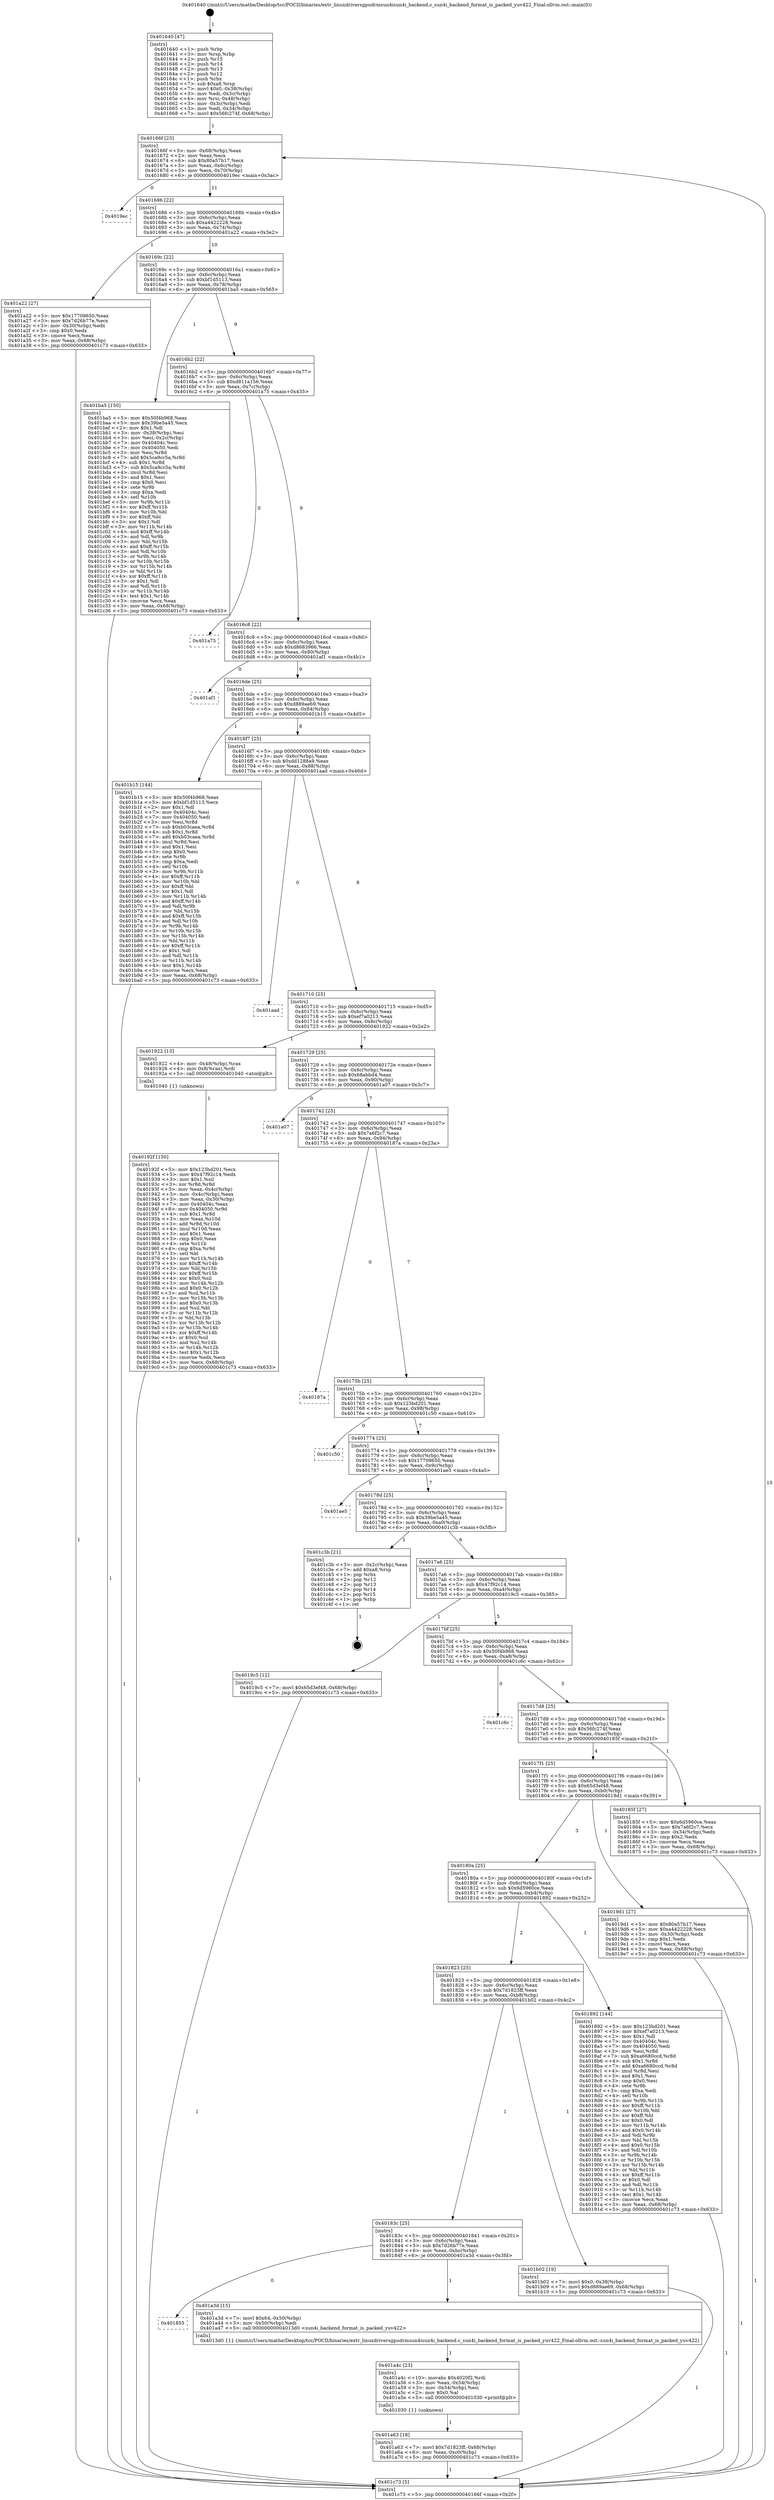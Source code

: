 digraph "0x401640" {
  label = "0x401640 (/mnt/c/Users/mathe/Desktop/tcc/POCII/binaries/extr_linuxdriversgpudrmsun4isun4i_backend.c_sun4i_backend_format_is_packed_yuv422_Final-ollvm.out::main(0))"
  labelloc = "t"
  node[shape=record]

  Entry [label="",width=0.3,height=0.3,shape=circle,fillcolor=black,style=filled]
  "0x40166f" [label="{
     0x40166f [23]\l
     | [instrs]\l
     &nbsp;&nbsp;0x40166f \<+3\>: mov -0x68(%rbp),%eax\l
     &nbsp;&nbsp;0x401672 \<+2\>: mov %eax,%ecx\l
     &nbsp;&nbsp;0x401674 \<+6\>: sub $0x80a57b17,%ecx\l
     &nbsp;&nbsp;0x40167a \<+3\>: mov %eax,-0x6c(%rbp)\l
     &nbsp;&nbsp;0x40167d \<+3\>: mov %ecx,-0x70(%rbp)\l
     &nbsp;&nbsp;0x401680 \<+6\>: je 00000000004019ec \<main+0x3ac\>\l
  }"]
  "0x4019ec" [label="{
     0x4019ec\l
  }", style=dashed]
  "0x401686" [label="{
     0x401686 [22]\l
     | [instrs]\l
     &nbsp;&nbsp;0x401686 \<+5\>: jmp 000000000040168b \<main+0x4b\>\l
     &nbsp;&nbsp;0x40168b \<+3\>: mov -0x6c(%rbp),%eax\l
     &nbsp;&nbsp;0x40168e \<+5\>: sub $0xa4422228,%eax\l
     &nbsp;&nbsp;0x401693 \<+3\>: mov %eax,-0x74(%rbp)\l
     &nbsp;&nbsp;0x401696 \<+6\>: je 0000000000401a22 \<main+0x3e2\>\l
  }"]
  Exit [label="",width=0.3,height=0.3,shape=circle,fillcolor=black,style=filled,peripheries=2]
  "0x401a22" [label="{
     0x401a22 [27]\l
     | [instrs]\l
     &nbsp;&nbsp;0x401a22 \<+5\>: mov $0x17709650,%eax\l
     &nbsp;&nbsp;0x401a27 \<+5\>: mov $0x7d26b77e,%ecx\l
     &nbsp;&nbsp;0x401a2c \<+3\>: mov -0x30(%rbp),%edx\l
     &nbsp;&nbsp;0x401a2f \<+3\>: cmp $0x0,%edx\l
     &nbsp;&nbsp;0x401a32 \<+3\>: cmove %ecx,%eax\l
     &nbsp;&nbsp;0x401a35 \<+3\>: mov %eax,-0x68(%rbp)\l
     &nbsp;&nbsp;0x401a38 \<+5\>: jmp 0000000000401c73 \<main+0x633\>\l
  }"]
  "0x40169c" [label="{
     0x40169c [22]\l
     | [instrs]\l
     &nbsp;&nbsp;0x40169c \<+5\>: jmp 00000000004016a1 \<main+0x61\>\l
     &nbsp;&nbsp;0x4016a1 \<+3\>: mov -0x6c(%rbp),%eax\l
     &nbsp;&nbsp;0x4016a4 \<+5\>: sub $0xbf1d5113,%eax\l
     &nbsp;&nbsp;0x4016a9 \<+3\>: mov %eax,-0x78(%rbp)\l
     &nbsp;&nbsp;0x4016ac \<+6\>: je 0000000000401ba5 \<main+0x565\>\l
  }"]
  "0x401a63" [label="{
     0x401a63 [18]\l
     | [instrs]\l
     &nbsp;&nbsp;0x401a63 \<+7\>: movl $0x7d1823ff,-0x68(%rbp)\l
     &nbsp;&nbsp;0x401a6a \<+6\>: mov %eax,-0xc0(%rbp)\l
     &nbsp;&nbsp;0x401a70 \<+5\>: jmp 0000000000401c73 \<main+0x633\>\l
  }"]
  "0x401ba5" [label="{
     0x401ba5 [150]\l
     | [instrs]\l
     &nbsp;&nbsp;0x401ba5 \<+5\>: mov $0x50f4b968,%eax\l
     &nbsp;&nbsp;0x401baa \<+5\>: mov $0x39be5a45,%ecx\l
     &nbsp;&nbsp;0x401baf \<+2\>: mov $0x1,%dl\l
     &nbsp;&nbsp;0x401bb1 \<+3\>: mov -0x38(%rbp),%esi\l
     &nbsp;&nbsp;0x401bb4 \<+3\>: mov %esi,-0x2c(%rbp)\l
     &nbsp;&nbsp;0x401bb7 \<+7\>: mov 0x40404c,%esi\l
     &nbsp;&nbsp;0x401bbe \<+7\>: mov 0x404050,%edi\l
     &nbsp;&nbsp;0x401bc5 \<+3\>: mov %esi,%r8d\l
     &nbsp;&nbsp;0x401bc8 \<+7\>: add $0x5ca9cc5a,%r8d\l
     &nbsp;&nbsp;0x401bcf \<+4\>: sub $0x1,%r8d\l
     &nbsp;&nbsp;0x401bd3 \<+7\>: sub $0x5ca9cc5a,%r8d\l
     &nbsp;&nbsp;0x401bda \<+4\>: imul %r8d,%esi\l
     &nbsp;&nbsp;0x401bde \<+3\>: and $0x1,%esi\l
     &nbsp;&nbsp;0x401be1 \<+3\>: cmp $0x0,%esi\l
     &nbsp;&nbsp;0x401be4 \<+4\>: sete %r9b\l
     &nbsp;&nbsp;0x401be8 \<+3\>: cmp $0xa,%edi\l
     &nbsp;&nbsp;0x401beb \<+4\>: setl %r10b\l
     &nbsp;&nbsp;0x401bef \<+3\>: mov %r9b,%r11b\l
     &nbsp;&nbsp;0x401bf2 \<+4\>: xor $0xff,%r11b\l
     &nbsp;&nbsp;0x401bf6 \<+3\>: mov %r10b,%bl\l
     &nbsp;&nbsp;0x401bf9 \<+3\>: xor $0xff,%bl\l
     &nbsp;&nbsp;0x401bfc \<+3\>: xor $0x1,%dl\l
     &nbsp;&nbsp;0x401bff \<+3\>: mov %r11b,%r14b\l
     &nbsp;&nbsp;0x401c02 \<+4\>: and $0xff,%r14b\l
     &nbsp;&nbsp;0x401c06 \<+3\>: and %dl,%r9b\l
     &nbsp;&nbsp;0x401c09 \<+3\>: mov %bl,%r15b\l
     &nbsp;&nbsp;0x401c0c \<+4\>: and $0xff,%r15b\l
     &nbsp;&nbsp;0x401c10 \<+3\>: and %dl,%r10b\l
     &nbsp;&nbsp;0x401c13 \<+3\>: or %r9b,%r14b\l
     &nbsp;&nbsp;0x401c16 \<+3\>: or %r10b,%r15b\l
     &nbsp;&nbsp;0x401c19 \<+3\>: xor %r15b,%r14b\l
     &nbsp;&nbsp;0x401c1c \<+3\>: or %bl,%r11b\l
     &nbsp;&nbsp;0x401c1f \<+4\>: xor $0xff,%r11b\l
     &nbsp;&nbsp;0x401c23 \<+3\>: or $0x1,%dl\l
     &nbsp;&nbsp;0x401c26 \<+3\>: and %dl,%r11b\l
     &nbsp;&nbsp;0x401c29 \<+3\>: or %r11b,%r14b\l
     &nbsp;&nbsp;0x401c2c \<+4\>: test $0x1,%r14b\l
     &nbsp;&nbsp;0x401c30 \<+3\>: cmovne %ecx,%eax\l
     &nbsp;&nbsp;0x401c33 \<+3\>: mov %eax,-0x68(%rbp)\l
     &nbsp;&nbsp;0x401c36 \<+5\>: jmp 0000000000401c73 \<main+0x633\>\l
  }"]
  "0x4016b2" [label="{
     0x4016b2 [22]\l
     | [instrs]\l
     &nbsp;&nbsp;0x4016b2 \<+5\>: jmp 00000000004016b7 \<main+0x77\>\l
     &nbsp;&nbsp;0x4016b7 \<+3\>: mov -0x6c(%rbp),%eax\l
     &nbsp;&nbsp;0x4016ba \<+5\>: sub $0xd811a156,%eax\l
     &nbsp;&nbsp;0x4016bf \<+3\>: mov %eax,-0x7c(%rbp)\l
     &nbsp;&nbsp;0x4016c2 \<+6\>: je 0000000000401a75 \<main+0x435\>\l
  }"]
  "0x401a4c" [label="{
     0x401a4c [23]\l
     | [instrs]\l
     &nbsp;&nbsp;0x401a4c \<+10\>: movabs $0x4020f2,%rdi\l
     &nbsp;&nbsp;0x401a56 \<+3\>: mov %eax,-0x54(%rbp)\l
     &nbsp;&nbsp;0x401a59 \<+3\>: mov -0x54(%rbp),%esi\l
     &nbsp;&nbsp;0x401a5c \<+2\>: mov $0x0,%al\l
     &nbsp;&nbsp;0x401a5e \<+5\>: call 0000000000401030 \<printf@plt\>\l
     | [calls]\l
     &nbsp;&nbsp;0x401030 \{1\} (unknown)\l
  }"]
  "0x401a75" [label="{
     0x401a75\l
  }", style=dashed]
  "0x4016c8" [label="{
     0x4016c8 [22]\l
     | [instrs]\l
     &nbsp;&nbsp;0x4016c8 \<+5\>: jmp 00000000004016cd \<main+0x8d\>\l
     &nbsp;&nbsp;0x4016cd \<+3\>: mov -0x6c(%rbp),%eax\l
     &nbsp;&nbsp;0x4016d0 \<+5\>: sub $0xd8683966,%eax\l
     &nbsp;&nbsp;0x4016d5 \<+3\>: mov %eax,-0x80(%rbp)\l
     &nbsp;&nbsp;0x4016d8 \<+6\>: je 0000000000401af1 \<main+0x4b1\>\l
  }"]
  "0x401855" [label="{
     0x401855\l
  }", style=dashed]
  "0x401af1" [label="{
     0x401af1\l
  }", style=dashed]
  "0x4016de" [label="{
     0x4016de [25]\l
     | [instrs]\l
     &nbsp;&nbsp;0x4016de \<+5\>: jmp 00000000004016e3 \<main+0xa3\>\l
     &nbsp;&nbsp;0x4016e3 \<+3\>: mov -0x6c(%rbp),%eax\l
     &nbsp;&nbsp;0x4016e6 \<+5\>: sub $0xd889ae69,%eax\l
     &nbsp;&nbsp;0x4016eb \<+6\>: mov %eax,-0x84(%rbp)\l
     &nbsp;&nbsp;0x4016f1 \<+6\>: je 0000000000401b15 \<main+0x4d5\>\l
  }"]
  "0x401a3d" [label="{
     0x401a3d [15]\l
     | [instrs]\l
     &nbsp;&nbsp;0x401a3d \<+7\>: movl $0x64,-0x50(%rbp)\l
     &nbsp;&nbsp;0x401a44 \<+3\>: mov -0x50(%rbp),%edi\l
     &nbsp;&nbsp;0x401a47 \<+5\>: call 00000000004013d0 \<sun4i_backend_format_is_packed_yuv422\>\l
     | [calls]\l
     &nbsp;&nbsp;0x4013d0 \{1\} (/mnt/c/Users/mathe/Desktop/tcc/POCII/binaries/extr_linuxdriversgpudrmsun4isun4i_backend.c_sun4i_backend_format_is_packed_yuv422_Final-ollvm.out::sun4i_backend_format_is_packed_yuv422)\l
  }"]
  "0x401b15" [label="{
     0x401b15 [144]\l
     | [instrs]\l
     &nbsp;&nbsp;0x401b15 \<+5\>: mov $0x50f4b968,%eax\l
     &nbsp;&nbsp;0x401b1a \<+5\>: mov $0xbf1d5113,%ecx\l
     &nbsp;&nbsp;0x401b1f \<+2\>: mov $0x1,%dl\l
     &nbsp;&nbsp;0x401b21 \<+7\>: mov 0x40404c,%esi\l
     &nbsp;&nbsp;0x401b28 \<+7\>: mov 0x404050,%edi\l
     &nbsp;&nbsp;0x401b2f \<+3\>: mov %esi,%r8d\l
     &nbsp;&nbsp;0x401b32 \<+7\>: sub $0xb03caea,%r8d\l
     &nbsp;&nbsp;0x401b39 \<+4\>: sub $0x1,%r8d\l
     &nbsp;&nbsp;0x401b3d \<+7\>: add $0xb03caea,%r8d\l
     &nbsp;&nbsp;0x401b44 \<+4\>: imul %r8d,%esi\l
     &nbsp;&nbsp;0x401b48 \<+3\>: and $0x1,%esi\l
     &nbsp;&nbsp;0x401b4b \<+3\>: cmp $0x0,%esi\l
     &nbsp;&nbsp;0x401b4e \<+4\>: sete %r9b\l
     &nbsp;&nbsp;0x401b52 \<+3\>: cmp $0xa,%edi\l
     &nbsp;&nbsp;0x401b55 \<+4\>: setl %r10b\l
     &nbsp;&nbsp;0x401b59 \<+3\>: mov %r9b,%r11b\l
     &nbsp;&nbsp;0x401b5c \<+4\>: xor $0xff,%r11b\l
     &nbsp;&nbsp;0x401b60 \<+3\>: mov %r10b,%bl\l
     &nbsp;&nbsp;0x401b63 \<+3\>: xor $0xff,%bl\l
     &nbsp;&nbsp;0x401b66 \<+3\>: xor $0x1,%dl\l
     &nbsp;&nbsp;0x401b69 \<+3\>: mov %r11b,%r14b\l
     &nbsp;&nbsp;0x401b6c \<+4\>: and $0xff,%r14b\l
     &nbsp;&nbsp;0x401b70 \<+3\>: and %dl,%r9b\l
     &nbsp;&nbsp;0x401b73 \<+3\>: mov %bl,%r15b\l
     &nbsp;&nbsp;0x401b76 \<+4\>: and $0xff,%r15b\l
     &nbsp;&nbsp;0x401b7a \<+3\>: and %dl,%r10b\l
     &nbsp;&nbsp;0x401b7d \<+3\>: or %r9b,%r14b\l
     &nbsp;&nbsp;0x401b80 \<+3\>: or %r10b,%r15b\l
     &nbsp;&nbsp;0x401b83 \<+3\>: xor %r15b,%r14b\l
     &nbsp;&nbsp;0x401b86 \<+3\>: or %bl,%r11b\l
     &nbsp;&nbsp;0x401b89 \<+4\>: xor $0xff,%r11b\l
     &nbsp;&nbsp;0x401b8d \<+3\>: or $0x1,%dl\l
     &nbsp;&nbsp;0x401b90 \<+3\>: and %dl,%r11b\l
     &nbsp;&nbsp;0x401b93 \<+3\>: or %r11b,%r14b\l
     &nbsp;&nbsp;0x401b96 \<+4\>: test $0x1,%r14b\l
     &nbsp;&nbsp;0x401b9a \<+3\>: cmovne %ecx,%eax\l
     &nbsp;&nbsp;0x401b9d \<+3\>: mov %eax,-0x68(%rbp)\l
     &nbsp;&nbsp;0x401ba0 \<+5\>: jmp 0000000000401c73 \<main+0x633\>\l
  }"]
  "0x4016f7" [label="{
     0x4016f7 [25]\l
     | [instrs]\l
     &nbsp;&nbsp;0x4016f7 \<+5\>: jmp 00000000004016fc \<main+0xbc\>\l
     &nbsp;&nbsp;0x4016fc \<+3\>: mov -0x6c(%rbp),%eax\l
     &nbsp;&nbsp;0x4016ff \<+5\>: sub $0xdd1288a9,%eax\l
     &nbsp;&nbsp;0x401704 \<+6\>: mov %eax,-0x88(%rbp)\l
     &nbsp;&nbsp;0x40170a \<+6\>: je 0000000000401aad \<main+0x46d\>\l
  }"]
  "0x40183c" [label="{
     0x40183c [25]\l
     | [instrs]\l
     &nbsp;&nbsp;0x40183c \<+5\>: jmp 0000000000401841 \<main+0x201\>\l
     &nbsp;&nbsp;0x401841 \<+3\>: mov -0x6c(%rbp),%eax\l
     &nbsp;&nbsp;0x401844 \<+5\>: sub $0x7d26b77e,%eax\l
     &nbsp;&nbsp;0x401849 \<+6\>: mov %eax,-0xbc(%rbp)\l
     &nbsp;&nbsp;0x40184f \<+6\>: je 0000000000401a3d \<main+0x3fd\>\l
  }"]
  "0x401aad" [label="{
     0x401aad\l
  }", style=dashed]
  "0x401710" [label="{
     0x401710 [25]\l
     | [instrs]\l
     &nbsp;&nbsp;0x401710 \<+5\>: jmp 0000000000401715 \<main+0xd5\>\l
     &nbsp;&nbsp;0x401715 \<+3\>: mov -0x6c(%rbp),%eax\l
     &nbsp;&nbsp;0x401718 \<+5\>: sub $0xef7a0213,%eax\l
     &nbsp;&nbsp;0x40171d \<+6\>: mov %eax,-0x8c(%rbp)\l
     &nbsp;&nbsp;0x401723 \<+6\>: je 0000000000401922 \<main+0x2e2\>\l
  }"]
  "0x401b02" [label="{
     0x401b02 [19]\l
     | [instrs]\l
     &nbsp;&nbsp;0x401b02 \<+7\>: movl $0x0,-0x38(%rbp)\l
     &nbsp;&nbsp;0x401b09 \<+7\>: movl $0xd889ae69,-0x68(%rbp)\l
     &nbsp;&nbsp;0x401b10 \<+5\>: jmp 0000000000401c73 \<main+0x633\>\l
  }"]
  "0x401922" [label="{
     0x401922 [13]\l
     | [instrs]\l
     &nbsp;&nbsp;0x401922 \<+4\>: mov -0x48(%rbp),%rax\l
     &nbsp;&nbsp;0x401926 \<+4\>: mov 0x8(%rax),%rdi\l
     &nbsp;&nbsp;0x40192a \<+5\>: call 0000000000401040 \<atoi@plt\>\l
     | [calls]\l
     &nbsp;&nbsp;0x401040 \{1\} (unknown)\l
  }"]
  "0x401729" [label="{
     0x401729 [25]\l
     | [instrs]\l
     &nbsp;&nbsp;0x401729 \<+5\>: jmp 000000000040172e \<main+0xee\>\l
     &nbsp;&nbsp;0x40172e \<+3\>: mov -0x6c(%rbp),%eax\l
     &nbsp;&nbsp;0x401731 \<+5\>: sub $0x68abbd4,%eax\l
     &nbsp;&nbsp;0x401736 \<+6\>: mov %eax,-0x90(%rbp)\l
     &nbsp;&nbsp;0x40173c \<+6\>: je 0000000000401a07 \<main+0x3c7\>\l
  }"]
  "0x40192f" [label="{
     0x40192f [150]\l
     | [instrs]\l
     &nbsp;&nbsp;0x40192f \<+5\>: mov $0x123bd201,%ecx\l
     &nbsp;&nbsp;0x401934 \<+5\>: mov $0x47f92c14,%edx\l
     &nbsp;&nbsp;0x401939 \<+3\>: mov $0x1,%sil\l
     &nbsp;&nbsp;0x40193c \<+3\>: xor %r8d,%r8d\l
     &nbsp;&nbsp;0x40193f \<+3\>: mov %eax,-0x4c(%rbp)\l
     &nbsp;&nbsp;0x401942 \<+3\>: mov -0x4c(%rbp),%eax\l
     &nbsp;&nbsp;0x401945 \<+3\>: mov %eax,-0x30(%rbp)\l
     &nbsp;&nbsp;0x401948 \<+7\>: mov 0x40404c,%eax\l
     &nbsp;&nbsp;0x40194f \<+8\>: mov 0x404050,%r9d\l
     &nbsp;&nbsp;0x401957 \<+4\>: sub $0x1,%r8d\l
     &nbsp;&nbsp;0x40195b \<+3\>: mov %eax,%r10d\l
     &nbsp;&nbsp;0x40195e \<+3\>: add %r8d,%r10d\l
     &nbsp;&nbsp;0x401961 \<+4\>: imul %r10d,%eax\l
     &nbsp;&nbsp;0x401965 \<+3\>: and $0x1,%eax\l
     &nbsp;&nbsp;0x401968 \<+3\>: cmp $0x0,%eax\l
     &nbsp;&nbsp;0x40196b \<+4\>: sete %r11b\l
     &nbsp;&nbsp;0x40196f \<+4\>: cmp $0xa,%r9d\l
     &nbsp;&nbsp;0x401973 \<+3\>: setl %bl\l
     &nbsp;&nbsp;0x401976 \<+3\>: mov %r11b,%r14b\l
     &nbsp;&nbsp;0x401979 \<+4\>: xor $0xff,%r14b\l
     &nbsp;&nbsp;0x40197d \<+3\>: mov %bl,%r15b\l
     &nbsp;&nbsp;0x401980 \<+4\>: xor $0xff,%r15b\l
     &nbsp;&nbsp;0x401984 \<+4\>: xor $0x0,%sil\l
     &nbsp;&nbsp;0x401988 \<+3\>: mov %r14b,%r12b\l
     &nbsp;&nbsp;0x40198b \<+4\>: and $0x0,%r12b\l
     &nbsp;&nbsp;0x40198f \<+3\>: and %sil,%r11b\l
     &nbsp;&nbsp;0x401992 \<+3\>: mov %r15b,%r13b\l
     &nbsp;&nbsp;0x401995 \<+4\>: and $0x0,%r13b\l
     &nbsp;&nbsp;0x401999 \<+3\>: and %sil,%bl\l
     &nbsp;&nbsp;0x40199c \<+3\>: or %r11b,%r12b\l
     &nbsp;&nbsp;0x40199f \<+3\>: or %bl,%r13b\l
     &nbsp;&nbsp;0x4019a2 \<+3\>: xor %r13b,%r12b\l
     &nbsp;&nbsp;0x4019a5 \<+3\>: or %r15b,%r14b\l
     &nbsp;&nbsp;0x4019a8 \<+4\>: xor $0xff,%r14b\l
     &nbsp;&nbsp;0x4019ac \<+4\>: or $0x0,%sil\l
     &nbsp;&nbsp;0x4019b0 \<+3\>: and %sil,%r14b\l
     &nbsp;&nbsp;0x4019b3 \<+3\>: or %r14b,%r12b\l
     &nbsp;&nbsp;0x4019b6 \<+4\>: test $0x1,%r12b\l
     &nbsp;&nbsp;0x4019ba \<+3\>: cmovne %edx,%ecx\l
     &nbsp;&nbsp;0x4019bd \<+3\>: mov %ecx,-0x68(%rbp)\l
     &nbsp;&nbsp;0x4019c0 \<+5\>: jmp 0000000000401c73 \<main+0x633\>\l
  }"]
  "0x401a07" [label="{
     0x401a07\l
  }", style=dashed]
  "0x401742" [label="{
     0x401742 [25]\l
     | [instrs]\l
     &nbsp;&nbsp;0x401742 \<+5\>: jmp 0000000000401747 \<main+0x107\>\l
     &nbsp;&nbsp;0x401747 \<+3\>: mov -0x6c(%rbp),%eax\l
     &nbsp;&nbsp;0x40174a \<+5\>: sub $0x7a6f2c7,%eax\l
     &nbsp;&nbsp;0x40174f \<+6\>: mov %eax,-0x94(%rbp)\l
     &nbsp;&nbsp;0x401755 \<+6\>: je 000000000040187a \<main+0x23a\>\l
  }"]
  "0x401823" [label="{
     0x401823 [25]\l
     | [instrs]\l
     &nbsp;&nbsp;0x401823 \<+5\>: jmp 0000000000401828 \<main+0x1e8\>\l
     &nbsp;&nbsp;0x401828 \<+3\>: mov -0x6c(%rbp),%eax\l
     &nbsp;&nbsp;0x40182b \<+5\>: sub $0x7d1823ff,%eax\l
     &nbsp;&nbsp;0x401830 \<+6\>: mov %eax,-0xb8(%rbp)\l
     &nbsp;&nbsp;0x401836 \<+6\>: je 0000000000401b02 \<main+0x4c2\>\l
  }"]
  "0x40187a" [label="{
     0x40187a\l
  }", style=dashed]
  "0x40175b" [label="{
     0x40175b [25]\l
     | [instrs]\l
     &nbsp;&nbsp;0x40175b \<+5\>: jmp 0000000000401760 \<main+0x120\>\l
     &nbsp;&nbsp;0x401760 \<+3\>: mov -0x6c(%rbp),%eax\l
     &nbsp;&nbsp;0x401763 \<+5\>: sub $0x123bd201,%eax\l
     &nbsp;&nbsp;0x401768 \<+6\>: mov %eax,-0x98(%rbp)\l
     &nbsp;&nbsp;0x40176e \<+6\>: je 0000000000401c50 \<main+0x610\>\l
  }"]
  "0x401892" [label="{
     0x401892 [144]\l
     | [instrs]\l
     &nbsp;&nbsp;0x401892 \<+5\>: mov $0x123bd201,%eax\l
     &nbsp;&nbsp;0x401897 \<+5\>: mov $0xef7a0213,%ecx\l
     &nbsp;&nbsp;0x40189c \<+2\>: mov $0x1,%dl\l
     &nbsp;&nbsp;0x40189e \<+7\>: mov 0x40404c,%esi\l
     &nbsp;&nbsp;0x4018a5 \<+7\>: mov 0x404050,%edi\l
     &nbsp;&nbsp;0x4018ac \<+3\>: mov %esi,%r8d\l
     &nbsp;&nbsp;0x4018af \<+7\>: sub $0xa6680ccd,%r8d\l
     &nbsp;&nbsp;0x4018b6 \<+4\>: sub $0x1,%r8d\l
     &nbsp;&nbsp;0x4018ba \<+7\>: add $0xa6680ccd,%r8d\l
     &nbsp;&nbsp;0x4018c1 \<+4\>: imul %r8d,%esi\l
     &nbsp;&nbsp;0x4018c5 \<+3\>: and $0x1,%esi\l
     &nbsp;&nbsp;0x4018c8 \<+3\>: cmp $0x0,%esi\l
     &nbsp;&nbsp;0x4018cb \<+4\>: sete %r9b\l
     &nbsp;&nbsp;0x4018cf \<+3\>: cmp $0xa,%edi\l
     &nbsp;&nbsp;0x4018d2 \<+4\>: setl %r10b\l
     &nbsp;&nbsp;0x4018d6 \<+3\>: mov %r9b,%r11b\l
     &nbsp;&nbsp;0x4018d9 \<+4\>: xor $0xff,%r11b\l
     &nbsp;&nbsp;0x4018dd \<+3\>: mov %r10b,%bl\l
     &nbsp;&nbsp;0x4018e0 \<+3\>: xor $0xff,%bl\l
     &nbsp;&nbsp;0x4018e3 \<+3\>: xor $0x0,%dl\l
     &nbsp;&nbsp;0x4018e6 \<+3\>: mov %r11b,%r14b\l
     &nbsp;&nbsp;0x4018e9 \<+4\>: and $0x0,%r14b\l
     &nbsp;&nbsp;0x4018ed \<+3\>: and %dl,%r9b\l
     &nbsp;&nbsp;0x4018f0 \<+3\>: mov %bl,%r15b\l
     &nbsp;&nbsp;0x4018f3 \<+4\>: and $0x0,%r15b\l
     &nbsp;&nbsp;0x4018f7 \<+3\>: and %dl,%r10b\l
     &nbsp;&nbsp;0x4018fa \<+3\>: or %r9b,%r14b\l
     &nbsp;&nbsp;0x4018fd \<+3\>: or %r10b,%r15b\l
     &nbsp;&nbsp;0x401900 \<+3\>: xor %r15b,%r14b\l
     &nbsp;&nbsp;0x401903 \<+3\>: or %bl,%r11b\l
     &nbsp;&nbsp;0x401906 \<+4\>: xor $0xff,%r11b\l
     &nbsp;&nbsp;0x40190a \<+3\>: or $0x0,%dl\l
     &nbsp;&nbsp;0x40190d \<+3\>: and %dl,%r11b\l
     &nbsp;&nbsp;0x401910 \<+3\>: or %r11b,%r14b\l
     &nbsp;&nbsp;0x401913 \<+4\>: test $0x1,%r14b\l
     &nbsp;&nbsp;0x401917 \<+3\>: cmovne %ecx,%eax\l
     &nbsp;&nbsp;0x40191a \<+3\>: mov %eax,-0x68(%rbp)\l
     &nbsp;&nbsp;0x40191d \<+5\>: jmp 0000000000401c73 \<main+0x633\>\l
  }"]
  "0x401c50" [label="{
     0x401c50\l
  }", style=dashed]
  "0x401774" [label="{
     0x401774 [25]\l
     | [instrs]\l
     &nbsp;&nbsp;0x401774 \<+5\>: jmp 0000000000401779 \<main+0x139\>\l
     &nbsp;&nbsp;0x401779 \<+3\>: mov -0x6c(%rbp),%eax\l
     &nbsp;&nbsp;0x40177c \<+5\>: sub $0x17709650,%eax\l
     &nbsp;&nbsp;0x401781 \<+6\>: mov %eax,-0x9c(%rbp)\l
     &nbsp;&nbsp;0x401787 \<+6\>: je 0000000000401ae5 \<main+0x4a5\>\l
  }"]
  "0x40180a" [label="{
     0x40180a [25]\l
     | [instrs]\l
     &nbsp;&nbsp;0x40180a \<+5\>: jmp 000000000040180f \<main+0x1cf\>\l
     &nbsp;&nbsp;0x40180f \<+3\>: mov -0x6c(%rbp),%eax\l
     &nbsp;&nbsp;0x401812 \<+5\>: sub $0x6d5960ce,%eax\l
     &nbsp;&nbsp;0x401817 \<+6\>: mov %eax,-0xb4(%rbp)\l
     &nbsp;&nbsp;0x40181d \<+6\>: je 0000000000401892 \<main+0x252\>\l
  }"]
  "0x401ae5" [label="{
     0x401ae5\l
  }", style=dashed]
  "0x40178d" [label="{
     0x40178d [25]\l
     | [instrs]\l
     &nbsp;&nbsp;0x40178d \<+5\>: jmp 0000000000401792 \<main+0x152\>\l
     &nbsp;&nbsp;0x401792 \<+3\>: mov -0x6c(%rbp),%eax\l
     &nbsp;&nbsp;0x401795 \<+5\>: sub $0x39be5a45,%eax\l
     &nbsp;&nbsp;0x40179a \<+6\>: mov %eax,-0xa0(%rbp)\l
     &nbsp;&nbsp;0x4017a0 \<+6\>: je 0000000000401c3b \<main+0x5fb\>\l
  }"]
  "0x4019d1" [label="{
     0x4019d1 [27]\l
     | [instrs]\l
     &nbsp;&nbsp;0x4019d1 \<+5\>: mov $0x80a57b17,%eax\l
     &nbsp;&nbsp;0x4019d6 \<+5\>: mov $0xa4422228,%ecx\l
     &nbsp;&nbsp;0x4019db \<+3\>: mov -0x30(%rbp),%edx\l
     &nbsp;&nbsp;0x4019de \<+3\>: cmp $0x1,%edx\l
     &nbsp;&nbsp;0x4019e1 \<+3\>: cmovl %ecx,%eax\l
     &nbsp;&nbsp;0x4019e4 \<+3\>: mov %eax,-0x68(%rbp)\l
     &nbsp;&nbsp;0x4019e7 \<+5\>: jmp 0000000000401c73 \<main+0x633\>\l
  }"]
  "0x401c3b" [label="{
     0x401c3b [21]\l
     | [instrs]\l
     &nbsp;&nbsp;0x401c3b \<+3\>: mov -0x2c(%rbp),%eax\l
     &nbsp;&nbsp;0x401c3e \<+7\>: add $0xa8,%rsp\l
     &nbsp;&nbsp;0x401c45 \<+1\>: pop %rbx\l
     &nbsp;&nbsp;0x401c46 \<+2\>: pop %r12\l
     &nbsp;&nbsp;0x401c48 \<+2\>: pop %r13\l
     &nbsp;&nbsp;0x401c4a \<+2\>: pop %r14\l
     &nbsp;&nbsp;0x401c4c \<+2\>: pop %r15\l
     &nbsp;&nbsp;0x401c4e \<+1\>: pop %rbp\l
     &nbsp;&nbsp;0x401c4f \<+1\>: ret\l
  }"]
  "0x4017a6" [label="{
     0x4017a6 [25]\l
     | [instrs]\l
     &nbsp;&nbsp;0x4017a6 \<+5\>: jmp 00000000004017ab \<main+0x16b\>\l
     &nbsp;&nbsp;0x4017ab \<+3\>: mov -0x6c(%rbp),%eax\l
     &nbsp;&nbsp;0x4017ae \<+5\>: sub $0x47f92c14,%eax\l
     &nbsp;&nbsp;0x4017b3 \<+6\>: mov %eax,-0xa4(%rbp)\l
     &nbsp;&nbsp;0x4017b9 \<+6\>: je 00000000004019c5 \<main+0x385\>\l
  }"]
  "0x401640" [label="{
     0x401640 [47]\l
     | [instrs]\l
     &nbsp;&nbsp;0x401640 \<+1\>: push %rbp\l
     &nbsp;&nbsp;0x401641 \<+3\>: mov %rsp,%rbp\l
     &nbsp;&nbsp;0x401644 \<+2\>: push %r15\l
     &nbsp;&nbsp;0x401646 \<+2\>: push %r14\l
     &nbsp;&nbsp;0x401648 \<+2\>: push %r13\l
     &nbsp;&nbsp;0x40164a \<+2\>: push %r12\l
     &nbsp;&nbsp;0x40164c \<+1\>: push %rbx\l
     &nbsp;&nbsp;0x40164d \<+7\>: sub $0xa8,%rsp\l
     &nbsp;&nbsp;0x401654 \<+7\>: movl $0x0,-0x38(%rbp)\l
     &nbsp;&nbsp;0x40165b \<+3\>: mov %edi,-0x3c(%rbp)\l
     &nbsp;&nbsp;0x40165e \<+4\>: mov %rsi,-0x48(%rbp)\l
     &nbsp;&nbsp;0x401662 \<+3\>: mov -0x3c(%rbp),%edi\l
     &nbsp;&nbsp;0x401665 \<+3\>: mov %edi,-0x34(%rbp)\l
     &nbsp;&nbsp;0x401668 \<+7\>: movl $0x56fc274f,-0x68(%rbp)\l
  }"]
  "0x4019c5" [label="{
     0x4019c5 [12]\l
     | [instrs]\l
     &nbsp;&nbsp;0x4019c5 \<+7\>: movl $0x65d3ef48,-0x68(%rbp)\l
     &nbsp;&nbsp;0x4019cc \<+5\>: jmp 0000000000401c73 \<main+0x633\>\l
  }"]
  "0x4017bf" [label="{
     0x4017bf [25]\l
     | [instrs]\l
     &nbsp;&nbsp;0x4017bf \<+5\>: jmp 00000000004017c4 \<main+0x184\>\l
     &nbsp;&nbsp;0x4017c4 \<+3\>: mov -0x6c(%rbp),%eax\l
     &nbsp;&nbsp;0x4017c7 \<+5\>: sub $0x50f4b968,%eax\l
     &nbsp;&nbsp;0x4017cc \<+6\>: mov %eax,-0xa8(%rbp)\l
     &nbsp;&nbsp;0x4017d2 \<+6\>: je 0000000000401c6c \<main+0x62c\>\l
  }"]
  "0x401c73" [label="{
     0x401c73 [5]\l
     | [instrs]\l
     &nbsp;&nbsp;0x401c73 \<+5\>: jmp 000000000040166f \<main+0x2f\>\l
  }"]
  "0x401c6c" [label="{
     0x401c6c\l
  }", style=dashed]
  "0x4017d8" [label="{
     0x4017d8 [25]\l
     | [instrs]\l
     &nbsp;&nbsp;0x4017d8 \<+5\>: jmp 00000000004017dd \<main+0x19d\>\l
     &nbsp;&nbsp;0x4017dd \<+3\>: mov -0x6c(%rbp),%eax\l
     &nbsp;&nbsp;0x4017e0 \<+5\>: sub $0x56fc274f,%eax\l
     &nbsp;&nbsp;0x4017e5 \<+6\>: mov %eax,-0xac(%rbp)\l
     &nbsp;&nbsp;0x4017eb \<+6\>: je 000000000040185f \<main+0x21f\>\l
  }"]
  "0x4017f1" [label="{
     0x4017f1 [25]\l
     | [instrs]\l
     &nbsp;&nbsp;0x4017f1 \<+5\>: jmp 00000000004017f6 \<main+0x1b6\>\l
     &nbsp;&nbsp;0x4017f6 \<+3\>: mov -0x6c(%rbp),%eax\l
     &nbsp;&nbsp;0x4017f9 \<+5\>: sub $0x65d3ef48,%eax\l
     &nbsp;&nbsp;0x4017fe \<+6\>: mov %eax,-0xb0(%rbp)\l
     &nbsp;&nbsp;0x401804 \<+6\>: je 00000000004019d1 \<main+0x391\>\l
  }"]
  "0x40185f" [label="{
     0x40185f [27]\l
     | [instrs]\l
     &nbsp;&nbsp;0x40185f \<+5\>: mov $0x6d5960ce,%eax\l
     &nbsp;&nbsp;0x401864 \<+5\>: mov $0x7a6f2c7,%ecx\l
     &nbsp;&nbsp;0x401869 \<+3\>: mov -0x34(%rbp),%edx\l
     &nbsp;&nbsp;0x40186c \<+3\>: cmp $0x2,%edx\l
     &nbsp;&nbsp;0x40186f \<+3\>: cmovne %ecx,%eax\l
     &nbsp;&nbsp;0x401872 \<+3\>: mov %eax,-0x68(%rbp)\l
     &nbsp;&nbsp;0x401875 \<+5\>: jmp 0000000000401c73 \<main+0x633\>\l
  }"]
  Entry -> "0x401640" [label=" 1"]
  "0x40166f" -> "0x4019ec" [label=" 0"]
  "0x40166f" -> "0x401686" [label=" 11"]
  "0x401c3b" -> Exit [label=" 1"]
  "0x401686" -> "0x401a22" [label=" 1"]
  "0x401686" -> "0x40169c" [label=" 10"]
  "0x401ba5" -> "0x401c73" [label=" 1"]
  "0x40169c" -> "0x401ba5" [label=" 1"]
  "0x40169c" -> "0x4016b2" [label=" 9"]
  "0x401b15" -> "0x401c73" [label=" 1"]
  "0x4016b2" -> "0x401a75" [label=" 0"]
  "0x4016b2" -> "0x4016c8" [label=" 9"]
  "0x401b02" -> "0x401c73" [label=" 1"]
  "0x4016c8" -> "0x401af1" [label=" 0"]
  "0x4016c8" -> "0x4016de" [label=" 9"]
  "0x401a63" -> "0x401c73" [label=" 1"]
  "0x4016de" -> "0x401b15" [label=" 1"]
  "0x4016de" -> "0x4016f7" [label=" 8"]
  "0x401a4c" -> "0x401a63" [label=" 1"]
  "0x4016f7" -> "0x401aad" [label=" 0"]
  "0x4016f7" -> "0x401710" [label=" 8"]
  "0x40183c" -> "0x401855" [label=" 0"]
  "0x401710" -> "0x401922" [label=" 1"]
  "0x401710" -> "0x401729" [label=" 7"]
  "0x40183c" -> "0x401a3d" [label=" 1"]
  "0x401729" -> "0x401a07" [label=" 0"]
  "0x401729" -> "0x401742" [label=" 7"]
  "0x401823" -> "0x40183c" [label=" 1"]
  "0x401742" -> "0x40187a" [label=" 0"]
  "0x401742" -> "0x40175b" [label=" 7"]
  "0x401823" -> "0x401b02" [label=" 1"]
  "0x40175b" -> "0x401c50" [label=" 0"]
  "0x40175b" -> "0x401774" [label=" 7"]
  "0x401a3d" -> "0x401a4c" [label=" 1"]
  "0x401774" -> "0x401ae5" [label=" 0"]
  "0x401774" -> "0x40178d" [label=" 7"]
  "0x4019d1" -> "0x401c73" [label=" 1"]
  "0x40178d" -> "0x401c3b" [label=" 1"]
  "0x40178d" -> "0x4017a6" [label=" 6"]
  "0x4019c5" -> "0x401c73" [label=" 1"]
  "0x4017a6" -> "0x4019c5" [label=" 1"]
  "0x4017a6" -> "0x4017bf" [label=" 5"]
  "0x401922" -> "0x40192f" [label=" 1"]
  "0x4017bf" -> "0x401c6c" [label=" 0"]
  "0x4017bf" -> "0x4017d8" [label=" 5"]
  "0x401892" -> "0x401c73" [label=" 1"]
  "0x4017d8" -> "0x40185f" [label=" 1"]
  "0x4017d8" -> "0x4017f1" [label=" 4"]
  "0x40185f" -> "0x401c73" [label=" 1"]
  "0x401640" -> "0x40166f" [label=" 1"]
  "0x401c73" -> "0x40166f" [label=" 10"]
  "0x40192f" -> "0x401c73" [label=" 1"]
  "0x4017f1" -> "0x4019d1" [label=" 1"]
  "0x4017f1" -> "0x40180a" [label=" 3"]
  "0x401a22" -> "0x401c73" [label=" 1"]
  "0x40180a" -> "0x401892" [label=" 1"]
  "0x40180a" -> "0x401823" [label=" 2"]
}

